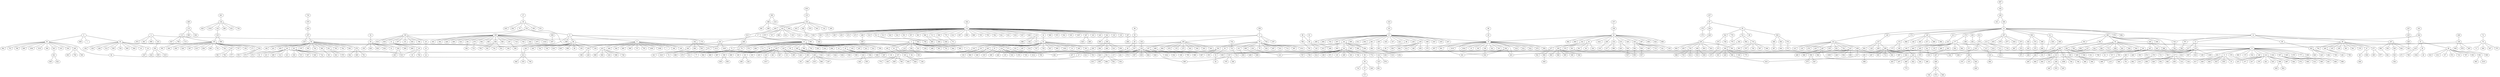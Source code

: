 graph G {
0 [name=2];
1 [name=1];
2 [name=6];
3 [name=5];
4 [name=352];
5 [name=549];
6 [name=12];
7 [name=11];
8 [name=229];
9 [name=14];
10 [name=13];
11 [name=196];
12 [name=16];
13 [name=15];
14 [name=256];
15 [name=18];
16 [name=17];
17 [name=242];
18 [name=20];
19 [name=19];
20 [name=112];
21 [name=132];
22 [name=461];
23 [name=24];
24 [name=23];
25 [name=595];
26 [name=26];
27 [name=25];
28 [name=122];
29 [name=30];
30 [name=29];
31 [name=1040];
32 [name=32];
33 [name=31];
34 [name=878];
35 [name=34];
36 [name=33];
37 [name=36];
38 [name=35];
39 [name=40];
40 [name=39];
41 [name=635];
42 [name=42];
43 [name=41];
44 [name=46];
45 [name=45];
46 [name=264];
47 [name=50];
48 [name=49];
49 [name=359];
50 [name=54];
51 [name=53];
52 [name=1403];
53 [name=58];
54 [name=57];
55 [name=699];
56 [name=68];
57 [name=67];
58 [name=343];
59 [name=75];
60 [name=77];
61 [name=76];
62 [name=603];
63 [name=79];
64 [name=78];
65 [name=83];
66 [name=82];
67 [name=365];
68 [name=85];
69 [name=84];
70 [name=87];
71 [name=86];
72 [name=460];
73 [name=91];
74 [name=90];
75 [name=92];
76 [name=94];
77 [name=93];
78 [name=96];
79 [name=95];
80 [name=104];
81 [name=103];
82 [name=279];
83 [name=106];
84 [name=105];
85 [name=107];
86 [name=111];
87 [name=110];
88 [name=113];
89 [name=115];
90 [name=114];
91 [name=116];
92 [name=117];
93 [name=119];
94 [name=118];
95 [name=123];
96 [name=1293];
97 [name=128];
98 [name=130];
99 [name=129];
100 [name=131];
101 [name=519];
102 [name=137];
103 [name=136];
104 [name=175];
105 [name=144];
106 [name=143];
107 [name=146];
108 [name=145];
109 [name=598];
110 [name=149];
111 [name=148];
112 [name=216];
113 [name=153];
114 [name=152];
115 [name=837];
116 [name=154];
117 [name=156];
118 [name=155];
119 [name=539];
120 [name=159];
121 [name=160];
122 [name=164];
123 [name=163];
124 [name=169];
125 [name=168];
126 [name=701];
127 [name=171];
128 [name=170];
129 [name=617];
130 [name=173];
131 [name=172];
132 [name=174];
133 [name=1120];
134 [name=177];
135 [name=176];
136 [name=179];
137 [name=178];
138 [name=1393];
139 [name=180];
140 [name=181];
141 [name=185];
142 [name=187];
143 [name=186];
144 [name=436];
145 [name=193];
146 [name=192];
147 [name=194];
148 [name=195];
149 [name=381];
150 [name=198];
151 [name=197];
152 [name=580];
153 [name=202];
154 [name=201];
155 [name=207];
156 [name=206];
157 [name=210];
158 [name=209];
159 [name=211];
160 [name=213];
161 [name=212];
162 [name=1275];
163 [name=215];
164 [name=1719];
165 [name=218];
166 [name=217];
167 [name=224];
168 [name=223];
169 [name=239];
170 [name=228];
171 [name=232];
172 [name=236];
173 [name=235];
174 [name=329];
175 [name=237];
176 [name=238];
177 [name=241];
178 [name=240];
179 [name=446];
180 [name=246];
181 [name=245];
182 [name=249];
183 [name=252];
184 [name=251];
185 [name=253];
186 [name=254];
187 [name=255];
188 [name=420];
189 [name=258];
190 [name=257];
191 [name=259];
192 [name=267];
193 [name=268];
194 [name=270];
195 [name=275];
196 [name=278];
197 [name=338];
198 [name=280];
199 [name=281];
200 [name=282];
201 [name=289];
202 [name=300];
203 [name=308];
204 [name=309];
205 [name=310];
206 [name=312];
207 [name=311];
208 [name=685];
209 [name=318];
210 [name=317];
211 [name=320];
212 [name=319];
213 [name=891];
214 [name=326];
215 [name=325];
216 [name=327];
217 [name=396];
218 [name=328];
219 [name=332];
220 [name=331];
221 [name=335];
222 [name=336];
223 [name=337];
224 [name=808];
225 [name=345];
226 [name=344];
227 [name=1681];
228 [name=349];
229 [name=348];
230 [name=364];
231 [name=350];
232 [name=351];
233 [name=353];
234 [name=354];
235 [name=358];
236 [name=361];
237 [name=1664];
238 [name=368];
239 [name=372];
240 [name=371];
241 [name=579];
242 [name=375];
243 [name=377];
244 [name=376];
245 [name=378];
246 [name=1872];
247 [name=384];
248 [name=383];
249 [name=385];
250 [name=386];
251 [name=388];
252 [name=387];
253 [name=390];
254 [name=389];
255 [name=901];
256 [name=392];
257 [name=391];
258 [name=638];
259 [name=393];
260 [name=395];
261 [name=394];
262 [name=397];
263 [name=830];
264 [name=399];
265 [name=398];
266 [name=543];
267 [name=403];
268 [name=402];
269 [name=407];
270 [name=406];
271 [name=881];
272 [name=409];
273 [name=408];
274 [name=905];
275 [name=410];
276 [name=411];
277 [name=423];
278 [name=430];
279 [name=433];
280 [name=435];
281 [name=873];
282 [name=442];
283 [name=441];
284 [name=443];
285 [name=444];
286 [name=445];
287 [name=448];
288 [name=447];
289 [name=451];
290 [name=454];
291 [name=453];
292 [name=456];
293 [name=455];
294 [name=459];
295 [name=465];
296 [name=466];
297 [name=468];
298 [name=467];
299 [name=469];
300 [name=471];
301 [name=470];
302 [name=1875];
303 [name=472];
304 [name=474];
305 [name=473];
306 [name=622];
307 [name=479];
308 [name=478];
309 [name=481];
310 [name=480];
311 [name=484];
312 [name=483];
313 [name=486];
314 [name=485];
315 [name=487];
316 [name=492];
317 [name=491];
318 [name=493];
319 [name=500];
320 [name=501];
321 [name=504];
322 [name=505];
323 [name=506];
324 [name=507];
325 [name=508];
326 [name=509];
327 [name=510];
328 [name=511];
329 [name=512];
330 [name=513];
331 [name=516];
332 [name=518];
333 [name=520];
334 [name=521];
335 [name=522];
336 [name=524];
337 [name=525];
338 [name=527];
339 [name=528];
340 [name=530];
341 [name=529];
342 [name=852];
343 [name=1874];
344 [name=531];
345 [name=533];
346 [name=532];
347 [name=535];
348 [name=534];
349 [name=537];
350 [name=538];
351 [name=542];
352 [name=1356];
353 [name=544];
354 [name=546];
355 [name=545];
356 [name=547];
357 [name=548];
358 [name=1876];
359 [name=551];
360 [name=550];
361 [name=554];
362 [name=553];
363 [name=555];
364 [name=559];
365 [name=562];
366 [name=566];
367 [name=565];
368 [name=567];
369 [name=571];
370 [name=570];
371 [name=572];
372 [name=574];
373 [name=573];
374 [name=578];
375 [name=577];
376 [name=581];
377 [name=583];
378 [name=584];
379 [name=585];
380 [name=589];
381 [name=588];
382 [name=594];
383 [name=593];
384 [name=939];
385 [name=596];
386 [name=597];
387 [name=600];
388 [name=602];
389 [name=601];
390 [name=669];
391 [name=604];
392 [name=608];
393 [name=607];
394 [name=609];
395 [name=611];
396 [name=615];
397 [name=616];
398 [name=618];
399 [name=621];
400 [name=623];
401 [name=627];
402 [name=639];
403 [name=642];
404 [name=643];
405 [name=646];
406 [name=649];
407 [name=652];
408 [name=651];
409 [name=1004];
410 [name=1005];
411 [name=657];
412 [name=662];
413 [name=664];
414 [name=663];
415 [name=667];
416 [name=668];
417 [name=673];
418 [name=680];
419 [name=683];
420 [name=684];
421 [name=687];
422 [name=688];
423 [name=689];
424 [name=691];
425 [name=690];
426 [name=694];
427 [name=695];
428 [name=696];
429 [name=700];
430 [name=702];
431 [name=704];
432 [name=708];
433 [name=710];
434 [name=709];
435 [name=714];
436 [name=715];
437 [name=716];
438 [name=718];
439 [name=717];
440 [name=719];
441 [name=720];
442 [name=721];
443 [name=723];
444 [name=722];
445 [name=724];
446 [name=725];
447 [name=727];
448 [name=726];
449 [name=948];
450 [name=728];
451 [name=732];
452 [name=731];
453 [name=734];
454 [name=737];
455 [name=744];
456 [name=747];
457 [name=759];
458 [name=760];
459 [name=761];
460 [name=764];
461 [name=766];
462 [name=770];
463 [name=769];
464 [name=771];
465 [name=776];
466 [name=775];
467 [name=780];
468 [name=781];
469 [name=782];
470 [name=783];
471 [name=784];
472 [name=785];
473 [name=786];
474 [name=787];
475 [name=791];
476 [name=794];
477 [name=795];
478 [name=798];
479 [name=1333];
480 [name=809];
481 [name=814];
482 [name=813];
483 [name=815];
484 [name=816];
485 [name=818];
486 [name=817];
487 [name=822];
488 [name=824];
489 [name=823];
490 [name=829];
491 [name=831];
492 [name=832];
493 [name=834];
494 [name=836];
495 [name=1695];
496 [name=840];
497 [name=842];
498 [name=843];
499 [name=846];
500 [name=847];
501 [name=850];
502 [name=849];
503 [name=851];
504 [name=853];
505 [name=858];
506 [name=859];
507 [name=861];
508 [name=860];
509 [name=862];
510 [name=864];
511 [name=876];
512 [name=877];
513 [name=883];
514 [name=885];
515 [name=886];
516 [name=889];
517 [name=890];
518 [name=893];
519 [name=894];
520 [name=895];
521 [name=900];
522 [name=1164];
523 [name=906];
524 [name=907];
525 [name=908];
526 [name=909];
527 [name=911];
528 [name=910];
529 [name=912];
530 [name=913];
531 [name=915];
532 [name=924];
533 [name=927];
534 [name=928];
535 [name=929];
536 [name=931];
537 [name=930];
538 [name=932];
539 [name=935];
540 [name=940];
541 [name=943];
542 [name=949];
543 [name=953];
544 [name=952];
545 [name=1003];
546 [name=954];
547 [name=957];
548 [name=960];
549 [name=961];
550 [name=962];
551 [name=964];
552 [name=966];
553 [name=965];
554 [name=967];
555 [name=974];
556 [name=976];
557 [name=978];
558 [name=979];
559 [name=980];
560 [name=982];
561 [name=981];
562 [name=984];
563 [name=985];
564 [name=986];
565 [name=987];
566 [name=990];
567 [name=992];
568 [name=991];
569 [name=996];
570 [name=997];
571 [name=1000];
572 [name=1002];
573 [name=1001];
574 [name=1082];
575 [name=1006];
576 [name=1007];
577 [name=1009];
578 [name=1012];
579 [name=1013];
580 [name=1014];
581 [name=1015];
582 [name=1017];
583 [name=1016];
584 [name=1020];
585 [name=1027];
586 [name=1028];
587 [name=1029];
588 [name=1031];
589 [name=1032];
590 [name=1049];
591 [name=1050];
592 [name=1053];
593 [name=1054];
594 [name=1055];
595 [name=1058];
596 [name=1059];
597 [name=1060];
598 [name=1061];
599 [name=1064];
600 [name=1063];
601 [name=1070];
602 [name=1071];
603 [name=1072];
604 [name=1073];
605 [name=1075];
606 [name=1074];
607 [name=1076];
608 [name=1077];
609 [name=1078];
610 [name=1081];
611 [name=1531];
612 [name=1083];
613 [name=1084];
614 [name=1087];
615 [name=1088];
616 [name=1089];
617 [name=1090];
618 [name=1092];
619 [name=1099];
620 [name=1100];
621 [name=1106];
622 [name=1105];
623 [name=1562];
624 [name=1107];
625 [name=1111];
626 [name=1112];
627 [name=1115];
628 [name=1118];
629 [name=1119];
630 [name=1639];
631 [name=1126];
632 [name=1127];
633 [name=1135];
634 [name=1139];
635 [name=1141];
636 [name=1145];
637 [name=1146];
638 [name=1152];
639 [name=1153];
640 [name=1157];
641 [name=1160];
642 [name=1161];
643 [name=1169];
644 [name=1172];
645 [name=1173];
646 [name=1174];
647 [name=1175];
648 [name=1180];
649 [name=1181];
650 [name=1182];
651 [name=1185];
652 [name=1186];
653 [name=1189];
654 [name=1191];
655 [name=1192];
656 [name=1195];
657 [name=1197];
658 [name=1198];
659 [name=1199];
660 [name=1200];
661 [name=1205];
662 [name=1206];
663 [name=1207];
664 [name=1208];
665 [name=1212];
666 [name=1213];
667 [name=1215];
668 [name=1217];
669 [name=1218];
670 [name=1219];
671 [name=1220];
672 [name=1222];
673 [name=1224];
674 [name=1230];
675 [name=1231];
676 [name=1233];
677 [name=1234];
678 [name=1238];
679 [name=1239];
680 [name=1240];
681 [name=1241];
682 [name=1242];
683 [name=1245];
684 [name=1249];
685 [name=1252];
686 [name=1254];
687 [name=1255];
688 [name=1256];
689 [name=1261];
690 [name=1265];
691 [name=1267];
692 [name=1268];
693 [name=1269];
694 [name=1270];
695 [name=1271];
696 [name=1274];
697 [name=1877];
698 [name=1276];
699 [name=1279];
700 [name=1280];
701 [name=1281];
702 [name=1283];
703 [name=1282];
704 [name=1286];
705 [name=1287];
706 [name=1288];
707 [name=1291];
708 [name=1292];
709 [name=1295];
710 [name=1296];
711 [name=1298];
712 [name=1300];
713 [name=1303];
714 [name=1304];
715 [name=1309];
716 [name=1310];
717 [name=1311];
718 [name=1312];
719 [name=1314];
720 [name=1313];
721 [name=1418];
722 [name=1315];
723 [name=1316];
724 [name=1317];
725 [name=1319];
726 [name=1318];
727 [name=1320];
728 [name=1329];
729 [name=1330];
730 [name=1588];
731 [name=1334];
732 [name=1338];
733 [name=1339];
734 [name=1689];
735 [name=1340];
736 [name=1344];
737 [name=1345];
738 [name=1347];
739 [name=1350];
740 [name=1351];
741 [name=1352];
742 [name=1354];
743 [name=1355];
744 [name=1357];
745 [name=1358];
746 [name=1359];
747 [name=1361];
748 [name=1364];
749 [name=1365];
750 [name=1366];
751 [name=1367];
752 [name=1370];
753 [name=1371];
754 [name=1372];
755 [name=1373];
756 [name=1377];
757 [name=1378];
758 [name=1379];
759 [name=1380];
760 [name=1381];
761 [name=1383];
762 [name=1384];
763 [name=1386];
764 [name=1387];
765 [name=1388];
766 [name=1390];
767 [name=1394];
768 [name=1396];
769 [name=1397];
770 [name=1400];
771 [name=1399];
772 [name=1405];
773 [name=1407];
774 [name=1408];
775 [name=1411];
776 [name=1413];
777 [name=1415];
778 [name=1417];
779 [name=1416];
780 [name=1420];
781 [name=1419];
782 [name=1421];
783 [name=1422];
784 [name=1425];
785 [name=1424];
786 [name=1426];
787 [name=1427];
788 [name=1428];
789 [name=1429];
790 [name=1430];
791 [name=1432];
792 [name=1433];
793 [name=1434];
794 [name=1435];
795 [name=1436];
796 [name=1437];
797 [name=1441];
798 [name=1440];
799 [name=1442];
800 [name=1445];
801 [name=1448];
802 [name=1451];
803 [name=1452];
804 [name=1453];
805 [name=1455];
806 [name=1456];
807 [name=1457];
808 [name=1458];
809 [name=1462];
810 [name=1463];
811 [name=1464];
812 [name=1465];
813 [name=1466];
814 [name=1467];
815 [name=1468];
816 [name=1469];
817 [name=1470];
818 [name=1473];
819 [name=1475];
820 [name=1476];
821 [name=1477];
822 [name=1479];
823 [name=1481];
824 [name=1482];
825 [name=1483];
826 [name=1484];
827 [name=1486];
828 [name=1487];
829 [name=1488];
830 [name=1490];
831 [name=1493];
832 [name=1495];
833 [name=1496];
834 [name=1497];
835 [name=1499];
836 [name=1500];
837 [name=1503];
838 [name=1504];
839 [name=1505];
840 [name=1511];
841 [name=1512];
842 [name=1515];
843 [name=1516];
844 [name=1520];
845 [name=1521];
846 [name=1522];
847 [name=1529];
848 [name=1533];
849 [name=1535];
850 [name=1536];
851 [name=1538];
852 [name=1541];
853 [name=1542];
854 [name=1545];
855 [name=1546];
856 [name=1548];
857 [name=1549];
858 [name=1550];
859 [name=1554];
860 [name=1555];
861 [name=1556];
862 [name=1558];
863 [name=1559];
864 [name=1560];
865 [name=1561];
866 [name=1564];
867 [name=1565];
868 [name=1566];
869 [name=1568];
870 [name=1570];
871 [name=1572];
872 [name=1573];
873 [name=1749];
874 [name=1578];
875 [name=1579];
876 [name=1581];
877 [name=1584];
878 [name=1591];
879 [name=1593];
880 [name=1594];
881 [name=1595];
882 [name=1596];
883 [name=1597];
884 [name=1599];
885 [name=1602];
886 [name=1604];
887 [name=1605];
888 [name=1613];
889 [name=1615];
890 [name=1614];
891 [name=1616];
892 [name=1617];
893 [name=1618];
894 [name=1619];
895 [name=1620];
896 [name=1622];
897 [name=1624];
898 [name=1626];
899 [name=1629];
900 [name=1633];
901 [name=1634];
902 [name=1636];
903 [name=1637];
904 [name=1638];
905 [name=1641];
906 [name=1643];
907 [name=1644];
908 [name=1645];
909 [name=1646];
910 [name=1648];
911 [name=1649];
912 [name=1651];
913 [name=1652];
914 [name=1654];
915 [name=1656];
916 [name=1662];
917 [name=1665];
918 [name=1666];
919 [name=1667];
920 [name=1668];
921 [name=1669];
922 [name=1673];
923 [name=1674];
924 [name=1676];
925 [name=1677];
926 [name=1678];
927 [name=1683];
928 [name=1685];
929 [name=1687];
930 [name=1688];
931 [name=1691];
932 [name=1692];
933 [name=1693];
934 [name=1696];
935 [name=1697];
936 [name=1699];
937 [name=1698];
938 [name=1701];
939 [name=1702];
940 [name=1703];
941 [name=1705];
942 [name=1706];
943 [name=1708];
944 [name=1711];
945 [name=1712];
946 [name=1713];
947 [name=1714];
948 [name=1715];
949 [name=1716];
950 [name=1717];
951 [name=1718];
952 [name=1720];
953 [name=1724];
954 [name=1726];
955 [name=1727];
956 [name=1731];
957 [name=1732];
958 [name=1733];
959 [name=1735];
960 [name=1736];
961 [name=1739];
962 [name=1740];
963 [name=1741];
964 [name=1744];
965 [name=1745];
966 [name=1746];
967 [name=1748];
968 [name=1750];
969 [name=1751];
970 [name=1752];
971 [name=1755];
972 [name=1756];
973 [name=1761];
974 [name=1763];
975 [name=1767];
976 [name=1770];
977 [name=1773];
978 [name=1776];
979 [name=1783];
980 [name=1787];
981 [name=1788];
982 [name=1789];
983 [name=1790];
984 [name=1794];
985 [name=1796];
986 [name=1800];
987 [name=1801];
988 [name=1803];
989 [name=1804];
990 [name=1805];
991 [name=1806];
992 [name=1810];
993 [name=1812];
994 [name=1813];
995 [name=1814];
996 [name=1816];
997 [name=1820];
998 [name=1822];
999 [name=1823];
1000 [name=1827];
1001 [name=1828];
1002 [name=1829];
1003 [name=1830];
1004 [name=1832];
1005 [name=1833];
1006 [name=1835];
1007 [name=1836];
1008 [name=1838];
1009 [name=1840];
1010 [name=1842];
1011 [name=1846];
1012 [name=1847];
1013 [name=1848];
1014 [name=1849];
1015 [name=1852];
1016 [name=1854];
1017 [name=1857];
1018 [name=1858];
1019 [name=1860];
1020 [name=1863];
1021 [name=1864];
1022 [name=1865];
1023 [name=1868];
1024 [name=1870];
0--1 ;
0--42 ;
0--83 ;
0--609 ;
2--3 ;
2--93 ;
2--116 ;
2--221 ;
2--236 ;
2--109 ;
2--392 ;
2--498 ;
2--571 ;
2--661 ;
2--701 ;
2--844 ;
2--995 ;
4--2 ;
4--232 ;
4--861 ;
4--896 ;
4--974 ;
5--2 ;
5--78 ;
5--169 ;
5--357 ;
5--763 ;
6--7 ;
6--140 ;
6--186 ;
6--433 ;
6--484 ;
6--540 ;
6--685 ;
6--690 ;
6--737 ;
6--755 ;
6--1000 ;
6--1008 ;
8--6 ;
8--98 ;
8--170 ;
8--412 ;
8--998 ;
9--10 ;
9--649 ;
9--928 ;
9--933 ;
9--1001 ;
11--9 ;
11--148 ;
11--175 ;
11--214 ;
11--347 ;
11--385 ;
11--465 ;
11--507 ;
11--532 ;
11--605 ;
11--634 ;
11--679 ;
11--777 ;
11--806 ;
11--851 ;
11--900 ;
11--905 ;
12--13 ;
12--85 ;
12--49 ;
12--327 ;
12--797 ;
13--119 ;
13--417 ;
14--12 ;
14--122 ;
14--145 ;
14--187 ;
14--174 ;
14--179 ;
14--311 ;
14--386 ;
14--129 ;
14--306 ;
14--413 ;
14--576 ;
14--882 ;
15--16 ;
15--35 ;
15--59 ;
15--73 ;
15--76 ;
15--92 ;
15--105 ;
15--124 ;
15--130 ;
15--193 ;
15--387 ;
15--208 ;
15--421 ;
15--523 ;
15--556 ;
15--570 ;
15--582 ;
15--666 ;
15--711 ;
15--752 ;
15--825 ;
15--834 ;
15--856 ;
16--595 ;
17--15 ;
17--241 ;
17--881 ;
18--19 ;
18--192 ;
18--203 ;
18--204 ;
18--322 ;
18--323 ;
18--391 ;
18--538 ;
18--618 ;
18--632 ;
18--822 ;
18--879 ;
18--934 ;
18--956 ;
18--957 ;
18--991 ;
18--1019 ;
18--1024 ;
20--18 ;
21--18 ;
21--68 ;
21--100 ;
21--147 ;
21--165 ;
21--46 ;
21--222 ;
21--238 ;
21--369 ;
21--481 ;
21--485 ;
21--255 ;
21--547 ;
21--635 ;
21--637 ;
21--647 ;
21--656 ;
21--793 ;
21--812 ;
21--854 ;
22--18 ;
22--63 ;
22--209 ;
22--219 ;
22--316 ;
22--320 ;
22--328 ;
22--332 ;
22--467 ;
22--658 ;
22--924 ;
22--958 ;
22--962 ;
22--969 ;
22--1021 ;
23--24 ;
25--23 ;
26--27 ;
26--913 ;
27--602 ;
28--26 ;
28--527 ;
29--30 ;
29--794 ;
29--910 ;
31--29 ;
31--895 ;
31--899 ;
32--33 ;
32--97 ;
32--134 ;
32--153 ;
32--285 ;
32--331 ;
32--345 ;
32--353 ;
32--397 ;
32--516 ;
32--519 ;
32--707 ;
32--739 ;
32--827 ;
32--985 ;
32--1003 ;
34--32 ;
35--36 ;
35--443 ;
35--584 ;
35--667 ;
37--38 ;
38--75 ;
38--199 ;
38--152 ;
38--531 ;
38--835 ;
38--852 ;
39--40 ;
39--1002 ;
41--39 ;
41--86 ;
41--418 ;
42--43 ;
42--121 ;
42--194 ;
42--338 ;
42--356 ;
42--446 ;
42--512 ;
42--559 ;
42--671 ;
42--729 ;
42--800 ;
42--840 ;
44--45 ;
44--198 ;
44--58 ;
44--233 ;
44--299 ;
44--303 ;
44--732 ;
44--740 ;
44--767 ;
44--790 ;
44--914 ;
44--971 ;
46--44 ;
46--267 ;
46--356 ;
46--405 ;
46--588 ;
46--671 ;
46--694 ;
47--48 ;
47--938 ;
48--848 ;
49--47 ;
49--235 ;
49--259 ;
49--260 ;
49--277 ;
49--278 ;
49--491 ;
49--601 ;
49--704 ;
50--51 ;
50--159 ;
50--282 ;
50--628 ;
50--839 ;
50--930 ;
52--50 ;
53--54 ;
55--53 ;
56--57 ;
56--249 ;
56--716 ;
57--717 ;
58--56 ;
59--180 ;
60--61 ;
60--493 ;
60--727 ;
60--768 ;
62--60 ;
62--11 ;
62--542 ;
62--586 ;
62--772 ;
62--808 ;
62--841 ;
62--926 ;
62--942 ;
62--959 ;
63--64 ;
63--324 ;
63--578 ;
63--921 ;
65--66 ;
65--363 ;
65--522 ;
65--721 ;
67--65 ;
67--230 ;
67--372 ;
68--69 ;
70--71 ;
70--267 ;
70--284 ;
70--427 ;
70--575 ;
72--70 ;
73--74 ;
73--686 ;
73--911 ;
73--1023 ;
76--77 ;
78--79 ;
78--141 ;
78--202 ;
78--354 ;
78--55 ;
78--497 ;
78--631 ;
78--714 ;
78--889 ;
78--997 ;
78--1012 ;
80--81 ;
80--231 ;
80--296 ;
80--312 ;
80--347 ;
80--431 ;
80--474 ;
80--905 ;
80--973 ;
82--80 ;
82--196 ;
82--201 ;
82--251 ;
82--380 ;
82--451 ;
82--459 ;
82--470 ;
82--478 ;
82--509 ;
82--742 ;
82--765 ;
82--792 ;
82--963 ;
83--84 ;
83--364 ;
83--419 ;
83--445 ;
83--529 ;
83--562 ;
83--753 ;
83--788 ;
83--809 ;
83--623 ;
83--1004 ;
83--1010 ;
84--964 ;
85--424 ;
86--87 ;
86--672 ;
86--723 ;
86--787 ;
86--853 ;
86--891 ;
86--909 ;
86--918 ;
86--1011 ;
88--20 ;
89--90 ;
89--780 ;
90--120 ;
90--915 ;
91--90 ;
92--683 ;
92--868 ;
92--887 ;
92--992 ;
93--94 ;
93--183 ;
95--28 ;
96--95 ;
97--319 ;
98--99 ;
98--195 ;
98--339 ;
98--349 ;
98--403 ;
98--724 ;
98--738 ;
98--818 ;
98--829 ;
98--999 ;
101--21 ;
102--103 ;
102--17 ;
102--411 ;
102--612 ;
102--675 ;
102--747 ;
102--860 ;
104--102 ;
104--132 ;
104--200 ;
104--292 ;
104--400 ;
104--453 ;
104--678 ;
104--943 ;
105--106 ;
105--191 ;
105--218 ;
105--330 ;
105--396 ;
105--430 ;
105--461 ;
105--847 ;
105--888 ;
107--108 ;
107--776 ;
107--796 ;
107--805 ;
109--107 ;
110--111 ;
110--182 ;
110--886 ;
112--110 ;
112--163 ;
112--245 ;
112--287 ;
112--297 ;
112--318 ;
112--335 ;
112--371 ;
112--395 ;
112--402 ;
112--455 ;
112--472 ;
112--473 ;
112--488 ;
112--505 ;
112--510 ;
112--511 ;
112--513 ;
112--520 ;
112--534 ;
112--551 ;
112--557 ;
112--563 ;
112--566 ;
112--598 ;
112--614 ;
112--657 ;
112--659 ;
112--698 ;
112--705 ;
112--713 ;
112--759 ;
112--764 ;
112--770 ;
112--821 ;
112--831 ;
112--833 ;
112--837 ;
112--849 ;
112--869 ;
112--870 ;
112--903 ;
112--932 ;
112--935 ;
112--1007 ;
113--114 ;
113--155 ;
113--784 ;
113--927 ;
115--113 ;
115--494 ;
115--980 ;
117--118 ;
117--334 ;
117--655 ;
117--850 ;
117--929 ;
117--952 ;
117--982 ;
119--117 ;
119--350 ;
119--376 ;
119--674 ;
119--731 ;
119--760 ;
119--816 ;
119--907 ;
119--916 ;
119--1005 ;
121--627 ;
122--123 ;
122--139 ;
122--247 ;
122--276 ;
122--423 ;
122--435 ;
122--409 ;
122--651 ;
122--754 ;
124--125 ;
124--874 ;
125--801 ;
126--124 ;
126--243 ;
127--128 ;
127--290 ;
127--456 ;
127--901 ;
129--127 ;
130--131 ;
130--295 ;
130--422 ;
133--104 ;
134--135 ;
134--368 ;
134--426 ;
134--476 ;
134--530 ;
134--745 ;
134--1014 ;
136--137 ;
136--401 ;
136--501 ;
136--579 ;
136--597 ;
136--639 ;
136--662 ;
136--750 ;
136--820 ;
136--832 ;
136--865 ;
136--1022 ;
138--136 ;
141--893 ;
142--143 ;
143--155 ;
143--680 ;
144--142 ;
144--280 ;
144--432 ;
144--736 ;
144--925 ;
144--1016 ;
145--146 ;
145--483 ;
145--517 ;
145--689 ;
145--892 ;
145--906 ;
148--415 ;
148--817 ;
149--11 ;
149--867 ;
149--949 ;
149--978 ;
150--151 ;
150--25 ;
150--31 ;
150--638 ;
150--786 ;
150--819 ;
150--838 ;
150--977 ;
152--150 ;
152--8 ;
152--189 ;
152--239 ;
153--154 ;
153--670 ;
155--156 ;
155--171 ;
155--294 ;
155--437 ;
155--458 ;
155--526 ;
155--552 ;
155--587 ;
155--615 ;
155--654 ;
155--663 ;
155--741 ;
155--744 ;
155--757 ;
155--761 ;
157--158 ;
158--22 ;
160--161 ;
160--188 ;
162--160 ;
164--112 ;
165--166 ;
165--450 ;
165--558 ;
165--862 ;
165--912 ;
167--168 ;
167--795 ;
167--989 ;
169--167 ;
169--176 ;
169--275 ;
169--442 ;
169--549 ;
169--625 ;
169--761 ;
169--843 ;
169--864 ;
169--878 ;
172--173 ;
172--185 ;
174--172 ;
177--178 ;
177--205 ;
177--404 ;
177--126 ;
177--465 ;
177--490 ;
177--652 ;
177--682 ;
179--177 ;
179--286 ;
180--181 ;
183--184 ;
183--828 ;
187--213 ;
187--653 ;
187--676 ;
187--677 ;
187--830 ;
187--873 ;
188--14 ;
189--190 ;
189--307 ;
189--361 ;
189--394 ;
189--428 ;
189--475 ;
189--496 ;
189--524 ;
189--560 ;
189--564 ;
189--565 ;
189--585 ;
189--718 ;
189--783 ;
189--842 ;
189--857 ;
189--875 ;
189--1018 ;
191--242 ;
191--480 ;
197--82 ;
197--223 ;
204--203 ;
204--391 ;
204--934 ;
205--203 ;
205--976 ;
206--207 ;
206--602 ;
206--664 ;
206--815 ;
206--866 ;
208--206 ;
208--420 ;
208--469 ;
208--624 ;
208--923 ;
209--210 ;
211--212 ;
213--211 ;
213--735 ;
214--215 ;
214--279 ;
214--377 ;
214--441 ;
214--525 ;
214--599 ;
214--897 ;
214--944 ;
214--964 ;
216--215 ;
216--684 ;
217--216 ;
218--1017 ;
219--220 ;
219--536 ;
224--197 ;
225--226 ;
226--326 ;
227--225 ;
228--229 ;
229--250 ;
229--406 ;
229--591 ;
229--702 ;
229--803 ;
229--823 ;
229--863 ;
230--228 ;
232--550 ;
234--233 ;
237--67 ;
239--240 ;
239--398 ;
241--239 ;
241--1013 ;
241--1020 ;
243--244 ;
243--289 ;
243--457 ;
243--665 ;
243--922 ;
246--149 ;
247--248 ;
247--469 ;
247--504 ;
247--880 ;
247--1009 ;
251--252 ;
251--515 ;
251--607 ;
251--640 ;
251--722 ;
251--910 ;
253--254 ;
253--518 ;
255--253 ;
256--257 ;
258--256 ;
258--468 ;
258--810 ;
258--859 ;
258--894 ;
260--261 ;
260--799 ;
262--217 ;
263--262 ;
264--265 ;
266--264 ;
266--313 ;
266--351 ;
266--580 ;
266--725 ;
267--268 ;
267--457 ;
267--968 ;
267--994 ;
269--270 ;
269--315 ;
269--454 ;
271--269 ;
272--273 ;
274--272 ;
277--365 ;
277--877 ;
281--144 ;
282--283 ;
282--910 ;
286--271 ;
287--288 ;
287--620 ;
290--291 ;
290--336 ;
290--462 ;
290--487 ;
290--660 ;
290--691 ;
290--712 ;
290--961 ;
290--987 ;
291--996 ;
292--293 ;
293--626 ;
297--298 ;
300--301 ;
300--429 ;
300--539 ;
300--596 ;
300--775 ;
302--300 ;
304--305 ;
306--304 ;
306--374 ;
306--399 ;
307--308 ;
309--310 ;
310--460 ;
311--309 ;
311--436 ;
311--871 ;
313--314 ;
313--438 ;
313--908 ;
313--940 ;
316--317 ;
316--960 ;
320--321 ;
320--325 ;
320--329 ;
320--592 ;
320--715 ;
320--936 ;
327--326 ;
327--545 ;
327--589 ;
327--593 ;
327--642 ;
331--789 ;
332--359 ;
332--477 ;
333--101 ;
337--336 ;
337--660 ;
340--341 ;
342--340 ;
342--503 ;
342--990 ;
342--1013 ;
343--344 ;
344--41 ;
344--743 ;
345--346 ;
345--681 ;
345--984 ;
347--348 ;
347--379 ;
347--865 ;
352--266 ;
354--355 ;
354--681 ;
354--687 ;
358--5 ;
359--360 ;
359--548 ;
359--883 ;
359--948 ;
359--965 ;
361--362 ;
363--366 ;
363--492 ;
363--572 ;
366--367 ;
369--370 ;
372--373 ;
374--375 ;
376--692 ;
376--813 ;
378--377 ;
380--381 ;
382--383 ;
382--506 ;
382--811 ;
384--382 ;
386--385 ;
386--62 ;
386--384 ;
386--449 ;
386--648 ;
386--743 ;
386--352 ;
388--389 ;
388--904 ;
388--981 ;
390--388 ;
390--416 ;
392--393 ;
396--636 ;
396--650 ;
399--646 ;
400--613 ;
402--258 ;
402--855 ;
403--412 ;
404--590 ;
406--533 ;
406--836 ;
407--408 ;
408--567 ;
409--407 ;
409--617 ;
410--407 ;
412--535 ;
412--708 ;
412--846 ;
413--414 ;
414--521 ;
418--471 ;
418--766 ;
424--425 ;
424--464 ;
424--709 ;
424--826 ;
433--434 ;
433--696 ;
433--728 ;
433--898 ;
433--983 ;
437--577 ;
437--581 ;
437--782 ;
438--439 ;
438--440 ;
438--876 ;
443--444 ;
443--555 ;
445--500 ;
445--603 ;
445--756 ;
447--448 ;
447--683 ;
449--447 ;
449--645 ;
449--988 ;
451--452 ;
451--979 ;
454--629 ;
462--463 ;
465--466 ;
465--594 ;
465--699 ;
470--499 ;
470--791 ;
470--902 ;
475--710 ;
477--541 ;
477--884 ;
479--224 ;
481--482 ;
481--915 ;
485--486 ;
488--489 ;
492--644 ;
493--546 ;
493--751 ;
495--115 ;
501--502 ;
501--554 ;
501--633 ;
501--804 ;
505--626 ;
507--508 ;
507--514 ;
507--569 ;
507--641 ;
507--972 ;
511--706 ;
511--824 ;
519--668 ;
521--919 ;
522--274 ;
522--749 ;
527--528 ;
536--537 ;
538--934 ;
543--544 ;
545--543 ;
550--619 ;
550--643 ;
550--955 ;
552--553 ;
552--973 ;
560--561 ;
560--758 ;
560--931 ;
566--608 ;
566--885 ;
567--568 ;
567--748 ;
567--970 ;
571--750 ;
572--573 ;
574--410 ;
574--610 ;
582--583 ;
582--604 ;
588--774 ;
589--941 ;
590--673 ;
590--947 ;
591--590 ;
592--950 ;
596--616 ;
599--600 ;
599--802 ;
605--606 ;
611--574 ;
613--669 ;
617--616 ;
621--622 ;
621--845 ;
623--621 ;
630--133 ;
647--693 ;
665--773 ;
669--668 ;
671--670 ;
688--687 ;
695--694 ;
697--162 ;
700--699 ;
702--703 ;
702--814 ;
702--966 ;
713--939 ;
719--720 ;
719--807 ;
719--946 ;
719--953 ;
719--975 ;
721--719 ;
721--779 ;
721--954 ;
725--726 ;
725--746 ;
725--1006 ;
730--479 ;
733--732 ;
734--733 ;
743--762 ;
769--768 ;
770--771 ;
777--986 ;
778--779 ;
780--781 ;
784--785 ;
797--798 ;
851--917 ;
858--857 ;
872--871 ;
873--872 ;
873--967 ;
884--945 ;
889--890 ;
891--993 ;
891--1015 ;
904--903 ;
920--919 ;
936--937 ;
951--950 ;
}

